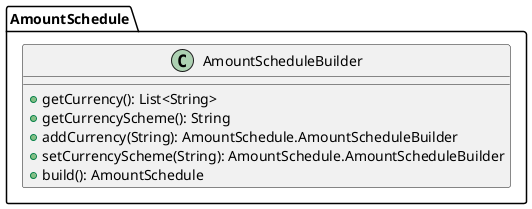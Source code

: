 @startuml

    class AmountSchedule.AmountScheduleBuilder [[AmountSchedule.AmountScheduleBuilder.html]] {
        +getCurrency(): List<String>
        +getCurrencyScheme(): String
        +addCurrency(String): AmountSchedule.AmountScheduleBuilder
        +setCurrencyScheme(String): AmountSchedule.AmountScheduleBuilder
        +build(): AmountSchedule
    }

@enduml
